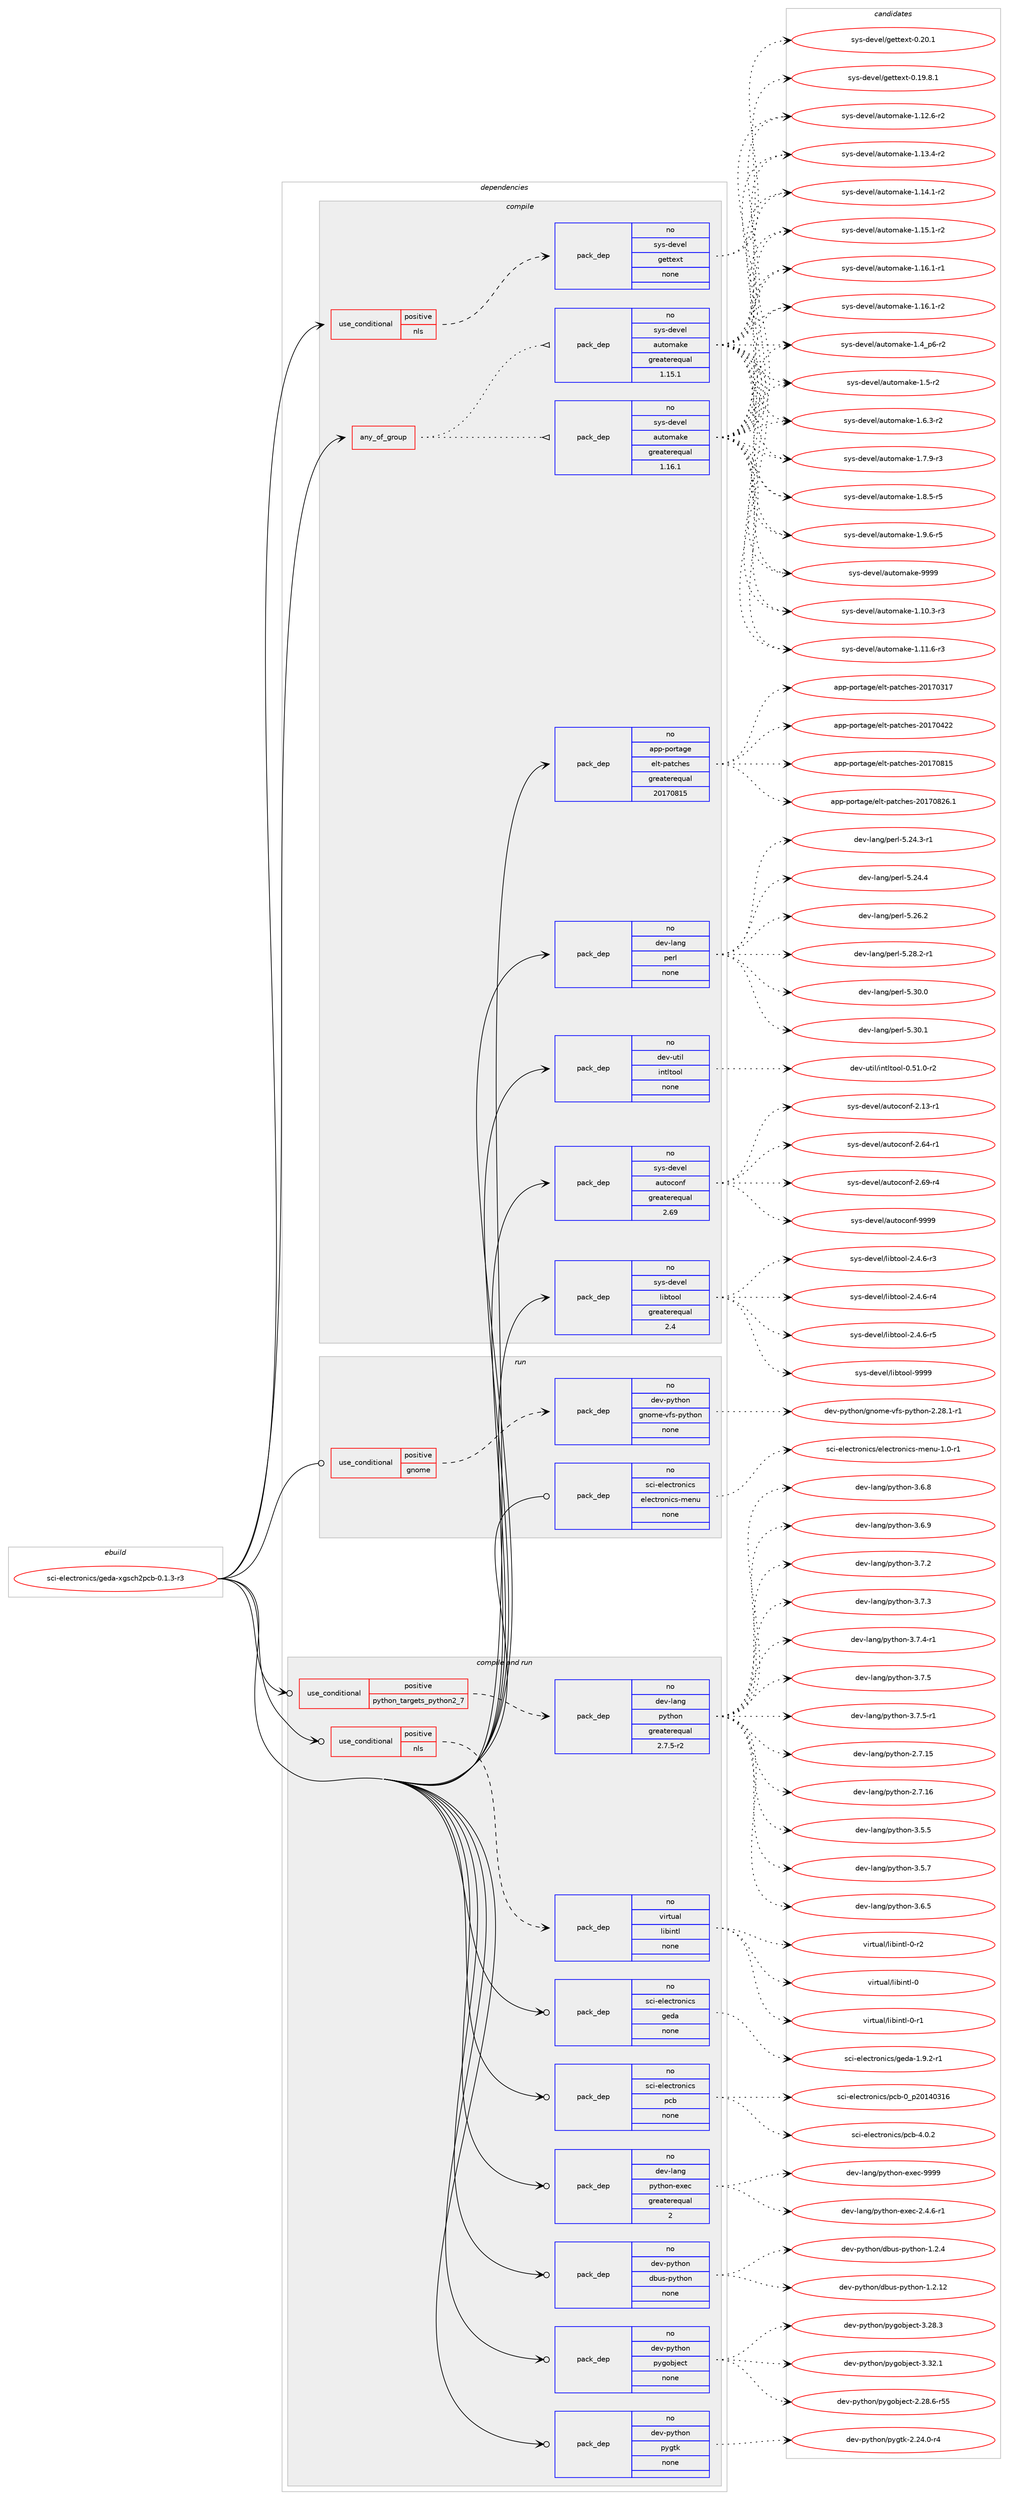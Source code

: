 digraph prolog {

# *************
# Graph options
# *************

newrank=true;
concentrate=true;
compound=true;
graph [rankdir=LR,fontname=Helvetica,fontsize=10,ranksep=1.5];#, ranksep=2.5, nodesep=0.2];
edge  [arrowhead=vee];
node  [fontname=Helvetica,fontsize=10];

# **********
# The ebuild
# **********

subgraph cluster_leftcol {
color=gray;
rank=same;
label=<<i>ebuild</i>>;
id [label="sci-electronics/geda-xgsch2pcb-0.1.3-r3", color=red, width=4, href="../sci-electronics/geda-xgsch2pcb-0.1.3-r3.svg"];
}

# ****************
# The dependencies
# ****************

subgraph cluster_midcol {
color=gray;
label=<<i>dependencies</i>>;
subgraph cluster_compile {
fillcolor="#eeeeee";
style=filled;
label=<<i>compile</i>>;
subgraph any14543 {
dependency852834 [label=<<TABLE BORDER="0" CELLBORDER="1" CELLSPACING="0" CELLPADDING="4"><TR><TD CELLPADDING="10">any_of_group</TD></TR></TABLE>>, shape=none, color=red];subgraph pack630655 {
dependency852835 [label=<<TABLE BORDER="0" CELLBORDER="1" CELLSPACING="0" CELLPADDING="4" WIDTH="220"><TR><TD ROWSPAN="6" CELLPADDING="30">pack_dep</TD></TR><TR><TD WIDTH="110">no</TD></TR><TR><TD>sys-devel</TD></TR><TR><TD>automake</TD></TR><TR><TD>greaterequal</TD></TR><TR><TD>1.16.1</TD></TR></TABLE>>, shape=none, color=blue];
}
dependency852834:e -> dependency852835:w [weight=20,style="dotted",arrowhead="oinv"];
subgraph pack630656 {
dependency852836 [label=<<TABLE BORDER="0" CELLBORDER="1" CELLSPACING="0" CELLPADDING="4" WIDTH="220"><TR><TD ROWSPAN="6" CELLPADDING="30">pack_dep</TD></TR><TR><TD WIDTH="110">no</TD></TR><TR><TD>sys-devel</TD></TR><TR><TD>automake</TD></TR><TR><TD>greaterequal</TD></TR><TR><TD>1.15.1</TD></TR></TABLE>>, shape=none, color=blue];
}
dependency852834:e -> dependency852836:w [weight=20,style="dotted",arrowhead="oinv"];
}
id:e -> dependency852834:w [weight=20,style="solid",arrowhead="vee"];
subgraph cond207127 {
dependency852837 [label=<<TABLE BORDER="0" CELLBORDER="1" CELLSPACING="0" CELLPADDING="4"><TR><TD ROWSPAN="3" CELLPADDING="10">use_conditional</TD></TR><TR><TD>positive</TD></TR><TR><TD>nls</TD></TR></TABLE>>, shape=none, color=red];
subgraph pack630657 {
dependency852838 [label=<<TABLE BORDER="0" CELLBORDER="1" CELLSPACING="0" CELLPADDING="4" WIDTH="220"><TR><TD ROWSPAN="6" CELLPADDING="30">pack_dep</TD></TR><TR><TD WIDTH="110">no</TD></TR><TR><TD>sys-devel</TD></TR><TR><TD>gettext</TD></TR><TR><TD>none</TD></TR><TR><TD></TD></TR></TABLE>>, shape=none, color=blue];
}
dependency852837:e -> dependency852838:w [weight=20,style="dashed",arrowhead="vee"];
}
id:e -> dependency852837:w [weight=20,style="solid",arrowhead="vee"];
subgraph pack630658 {
dependency852839 [label=<<TABLE BORDER="0" CELLBORDER="1" CELLSPACING="0" CELLPADDING="4" WIDTH="220"><TR><TD ROWSPAN="6" CELLPADDING="30">pack_dep</TD></TR><TR><TD WIDTH="110">no</TD></TR><TR><TD>app-portage</TD></TR><TR><TD>elt-patches</TD></TR><TR><TD>greaterequal</TD></TR><TR><TD>20170815</TD></TR></TABLE>>, shape=none, color=blue];
}
id:e -> dependency852839:w [weight=20,style="solid",arrowhead="vee"];
subgraph pack630659 {
dependency852840 [label=<<TABLE BORDER="0" CELLBORDER="1" CELLSPACING="0" CELLPADDING="4" WIDTH="220"><TR><TD ROWSPAN="6" CELLPADDING="30">pack_dep</TD></TR><TR><TD WIDTH="110">no</TD></TR><TR><TD>dev-lang</TD></TR><TR><TD>perl</TD></TR><TR><TD>none</TD></TR><TR><TD></TD></TR></TABLE>>, shape=none, color=blue];
}
id:e -> dependency852840:w [weight=20,style="solid",arrowhead="vee"];
subgraph pack630660 {
dependency852841 [label=<<TABLE BORDER="0" CELLBORDER="1" CELLSPACING="0" CELLPADDING="4" WIDTH="220"><TR><TD ROWSPAN="6" CELLPADDING="30">pack_dep</TD></TR><TR><TD WIDTH="110">no</TD></TR><TR><TD>dev-util</TD></TR><TR><TD>intltool</TD></TR><TR><TD>none</TD></TR><TR><TD></TD></TR></TABLE>>, shape=none, color=blue];
}
id:e -> dependency852841:w [weight=20,style="solid",arrowhead="vee"];
subgraph pack630661 {
dependency852842 [label=<<TABLE BORDER="0" CELLBORDER="1" CELLSPACING="0" CELLPADDING="4" WIDTH="220"><TR><TD ROWSPAN="6" CELLPADDING="30">pack_dep</TD></TR><TR><TD WIDTH="110">no</TD></TR><TR><TD>sys-devel</TD></TR><TR><TD>autoconf</TD></TR><TR><TD>greaterequal</TD></TR><TR><TD>2.69</TD></TR></TABLE>>, shape=none, color=blue];
}
id:e -> dependency852842:w [weight=20,style="solid",arrowhead="vee"];
subgraph pack630662 {
dependency852843 [label=<<TABLE BORDER="0" CELLBORDER="1" CELLSPACING="0" CELLPADDING="4" WIDTH="220"><TR><TD ROWSPAN="6" CELLPADDING="30">pack_dep</TD></TR><TR><TD WIDTH="110">no</TD></TR><TR><TD>sys-devel</TD></TR><TR><TD>libtool</TD></TR><TR><TD>greaterequal</TD></TR><TR><TD>2.4</TD></TR></TABLE>>, shape=none, color=blue];
}
id:e -> dependency852843:w [weight=20,style="solid",arrowhead="vee"];
}
subgraph cluster_compileandrun {
fillcolor="#eeeeee";
style=filled;
label=<<i>compile and run</i>>;
subgraph cond207128 {
dependency852844 [label=<<TABLE BORDER="0" CELLBORDER="1" CELLSPACING="0" CELLPADDING="4"><TR><TD ROWSPAN="3" CELLPADDING="10">use_conditional</TD></TR><TR><TD>positive</TD></TR><TR><TD>nls</TD></TR></TABLE>>, shape=none, color=red];
subgraph pack630663 {
dependency852845 [label=<<TABLE BORDER="0" CELLBORDER="1" CELLSPACING="0" CELLPADDING="4" WIDTH="220"><TR><TD ROWSPAN="6" CELLPADDING="30">pack_dep</TD></TR><TR><TD WIDTH="110">no</TD></TR><TR><TD>virtual</TD></TR><TR><TD>libintl</TD></TR><TR><TD>none</TD></TR><TR><TD></TD></TR></TABLE>>, shape=none, color=blue];
}
dependency852844:e -> dependency852845:w [weight=20,style="dashed",arrowhead="vee"];
}
id:e -> dependency852844:w [weight=20,style="solid",arrowhead="odotvee"];
subgraph cond207129 {
dependency852846 [label=<<TABLE BORDER="0" CELLBORDER="1" CELLSPACING="0" CELLPADDING="4"><TR><TD ROWSPAN="3" CELLPADDING="10">use_conditional</TD></TR><TR><TD>positive</TD></TR><TR><TD>python_targets_python2_7</TD></TR></TABLE>>, shape=none, color=red];
subgraph pack630664 {
dependency852847 [label=<<TABLE BORDER="0" CELLBORDER="1" CELLSPACING="0" CELLPADDING="4" WIDTH="220"><TR><TD ROWSPAN="6" CELLPADDING="30">pack_dep</TD></TR><TR><TD WIDTH="110">no</TD></TR><TR><TD>dev-lang</TD></TR><TR><TD>python</TD></TR><TR><TD>greaterequal</TD></TR><TR><TD>2.7.5-r2</TD></TR></TABLE>>, shape=none, color=blue];
}
dependency852846:e -> dependency852847:w [weight=20,style="dashed",arrowhead="vee"];
}
id:e -> dependency852846:w [weight=20,style="solid",arrowhead="odotvee"];
subgraph pack630665 {
dependency852848 [label=<<TABLE BORDER="0" CELLBORDER="1" CELLSPACING="0" CELLPADDING="4" WIDTH="220"><TR><TD ROWSPAN="6" CELLPADDING="30">pack_dep</TD></TR><TR><TD WIDTH="110">no</TD></TR><TR><TD>dev-lang</TD></TR><TR><TD>python-exec</TD></TR><TR><TD>greaterequal</TD></TR><TR><TD>2</TD></TR></TABLE>>, shape=none, color=blue];
}
id:e -> dependency852848:w [weight=20,style="solid",arrowhead="odotvee"];
subgraph pack630666 {
dependency852849 [label=<<TABLE BORDER="0" CELLBORDER="1" CELLSPACING="0" CELLPADDING="4" WIDTH="220"><TR><TD ROWSPAN="6" CELLPADDING="30">pack_dep</TD></TR><TR><TD WIDTH="110">no</TD></TR><TR><TD>dev-python</TD></TR><TR><TD>dbus-python</TD></TR><TR><TD>none</TD></TR><TR><TD></TD></TR></TABLE>>, shape=none, color=blue];
}
id:e -> dependency852849:w [weight=20,style="solid",arrowhead="odotvee"];
subgraph pack630667 {
dependency852850 [label=<<TABLE BORDER="0" CELLBORDER="1" CELLSPACING="0" CELLPADDING="4" WIDTH="220"><TR><TD ROWSPAN="6" CELLPADDING="30">pack_dep</TD></TR><TR><TD WIDTH="110">no</TD></TR><TR><TD>dev-python</TD></TR><TR><TD>pygobject</TD></TR><TR><TD>none</TD></TR><TR><TD></TD></TR></TABLE>>, shape=none, color=blue];
}
id:e -> dependency852850:w [weight=20,style="solid",arrowhead="odotvee"];
subgraph pack630668 {
dependency852851 [label=<<TABLE BORDER="0" CELLBORDER="1" CELLSPACING="0" CELLPADDING="4" WIDTH="220"><TR><TD ROWSPAN="6" CELLPADDING="30">pack_dep</TD></TR><TR><TD WIDTH="110">no</TD></TR><TR><TD>dev-python</TD></TR><TR><TD>pygtk</TD></TR><TR><TD>none</TD></TR><TR><TD></TD></TR></TABLE>>, shape=none, color=blue];
}
id:e -> dependency852851:w [weight=20,style="solid",arrowhead="odotvee"];
subgraph pack630669 {
dependency852852 [label=<<TABLE BORDER="0" CELLBORDER="1" CELLSPACING="0" CELLPADDING="4" WIDTH="220"><TR><TD ROWSPAN="6" CELLPADDING="30">pack_dep</TD></TR><TR><TD WIDTH="110">no</TD></TR><TR><TD>sci-electronics</TD></TR><TR><TD>geda</TD></TR><TR><TD>none</TD></TR><TR><TD></TD></TR></TABLE>>, shape=none, color=blue];
}
id:e -> dependency852852:w [weight=20,style="solid",arrowhead="odotvee"];
subgraph pack630670 {
dependency852853 [label=<<TABLE BORDER="0" CELLBORDER="1" CELLSPACING="0" CELLPADDING="4" WIDTH="220"><TR><TD ROWSPAN="6" CELLPADDING="30">pack_dep</TD></TR><TR><TD WIDTH="110">no</TD></TR><TR><TD>sci-electronics</TD></TR><TR><TD>pcb</TD></TR><TR><TD>none</TD></TR><TR><TD></TD></TR></TABLE>>, shape=none, color=blue];
}
id:e -> dependency852853:w [weight=20,style="solid",arrowhead="odotvee"];
}
subgraph cluster_run {
fillcolor="#eeeeee";
style=filled;
label=<<i>run</i>>;
subgraph cond207130 {
dependency852854 [label=<<TABLE BORDER="0" CELLBORDER="1" CELLSPACING="0" CELLPADDING="4"><TR><TD ROWSPAN="3" CELLPADDING="10">use_conditional</TD></TR><TR><TD>positive</TD></TR><TR><TD>gnome</TD></TR></TABLE>>, shape=none, color=red];
subgraph pack630671 {
dependency852855 [label=<<TABLE BORDER="0" CELLBORDER="1" CELLSPACING="0" CELLPADDING="4" WIDTH="220"><TR><TD ROWSPAN="6" CELLPADDING="30">pack_dep</TD></TR><TR><TD WIDTH="110">no</TD></TR><TR><TD>dev-python</TD></TR><TR><TD>gnome-vfs-python</TD></TR><TR><TD>none</TD></TR><TR><TD></TD></TR></TABLE>>, shape=none, color=blue];
}
dependency852854:e -> dependency852855:w [weight=20,style="dashed",arrowhead="vee"];
}
id:e -> dependency852854:w [weight=20,style="solid",arrowhead="odot"];
subgraph pack630672 {
dependency852856 [label=<<TABLE BORDER="0" CELLBORDER="1" CELLSPACING="0" CELLPADDING="4" WIDTH="220"><TR><TD ROWSPAN="6" CELLPADDING="30">pack_dep</TD></TR><TR><TD WIDTH="110">no</TD></TR><TR><TD>sci-electronics</TD></TR><TR><TD>electronics-menu</TD></TR><TR><TD>none</TD></TR><TR><TD></TD></TR></TABLE>>, shape=none, color=blue];
}
id:e -> dependency852856:w [weight=20,style="solid",arrowhead="odot"];
}
}

# **************
# The candidates
# **************

subgraph cluster_choices {
rank=same;
color=gray;
label=<<i>candidates</i>>;

subgraph choice630655 {
color=black;
nodesep=1;
choice11512111545100101118101108479711711611110997107101454946494846514511451 [label="sys-devel/automake-1.10.3-r3", color=red, width=4,href="../sys-devel/automake-1.10.3-r3.svg"];
choice11512111545100101118101108479711711611110997107101454946494946544511451 [label="sys-devel/automake-1.11.6-r3", color=red, width=4,href="../sys-devel/automake-1.11.6-r3.svg"];
choice11512111545100101118101108479711711611110997107101454946495046544511450 [label="sys-devel/automake-1.12.6-r2", color=red, width=4,href="../sys-devel/automake-1.12.6-r2.svg"];
choice11512111545100101118101108479711711611110997107101454946495146524511450 [label="sys-devel/automake-1.13.4-r2", color=red, width=4,href="../sys-devel/automake-1.13.4-r2.svg"];
choice11512111545100101118101108479711711611110997107101454946495246494511450 [label="sys-devel/automake-1.14.1-r2", color=red, width=4,href="../sys-devel/automake-1.14.1-r2.svg"];
choice11512111545100101118101108479711711611110997107101454946495346494511450 [label="sys-devel/automake-1.15.1-r2", color=red, width=4,href="../sys-devel/automake-1.15.1-r2.svg"];
choice11512111545100101118101108479711711611110997107101454946495446494511449 [label="sys-devel/automake-1.16.1-r1", color=red, width=4,href="../sys-devel/automake-1.16.1-r1.svg"];
choice11512111545100101118101108479711711611110997107101454946495446494511450 [label="sys-devel/automake-1.16.1-r2", color=red, width=4,href="../sys-devel/automake-1.16.1-r2.svg"];
choice115121115451001011181011084797117116111109971071014549465295112544511450 [label="sys-devel/automake-1.4_p6-r2", color=red, width=4,href="../sys-devel/automake-1.4_p6-r2.svg"];
choice11512111545100101118101108479711711611110997107101454946534511450 [label="sys-devel/automake-1.5-r2", color=red, width=4,href="../sys-devel/automake-1.5-r2.svg"];
choice115121115451001011181011084797117116111109971071014549465446514511450 [label="sys-devel/automake-1.6.3-r2", color=red, width=4,href="../sys-devel/automake-1.6.3-r2.svg"];
choice115121115451001011181011084797117116111109971071014549465546574511451 [label="sys-devel/automake-1.7.9-r3", color=red, width=4,href="../sys-devel/automake-1.7.9-r3.svg"];
choice115121115451001011181011084797117116111109971071014549465646534511453 [label="sys-devel/automake-1.8.5-r5", color=red, width=4,href="../sys-devel/automake-1.8.5-r5.svg"];
choice115121115451001011181011084797117116111109971071014549465746544511453 [label="sys-devel/automake-1.9.6-r5", color=red, width=4,href="../sys-devel/automake-1.9.6-r5.svg"];
choice115121115451001011181011084797117116111109971071014557575757 [label="sys-devel/automake-9999", color=red, width=4,href="../sys-devel/automake-9999.svg"];
dependency852835:e -> choice11512111545100101118101108479711711611110997107101454946494846514511451:w [style=dotted,weight="100"];
dependency852835:e -> choice11512111545100101118101108479711711611110997107101454946494946544511451:w [style=dotted,weight="100"];
dependency852835:e -> choice11512111545100101118101108479711711611110997107101454946495046544511450:w [style=dotted,weight="100"];
dependency852835:e -> choice11512111545100101118101108479711711611110997107101454946495146524511450:w [style=dotted,weight="100"];
dependency852835:e -> choice11512111545100101118101108479711711611110997107101454946495246494511450:w [style=dotted,weight="100"];
dependency852835:e -> choice11512111545100101118101108479711711611110997107101454946495346494511450:w [style=dotted,weight="100"];
dependency852835:e -> choice11512111545100101118101108479711711611110997107101454946495446494511449:w [style=dotted,weight="100"];
dependency852835:e -> choice11512111545100101118101108479711711611110997107101454946495446494511450:w [style=dotted,weight="100"];
dependency852835:e -> choice115121115451001011181011084797117116111109971071014549465295112544511450:w [style=dotted,weight="100"];
dependency852835:e -> choice11512111545100101118101108479711711611110997107101454946534511450:w [style=dotted,weight="100"];
dependency852835:e -> choice115121115451001011181011084797117116111109971071014549465446514511450:w [style=dotted,weight="100"];
dependency852835:e -> choice115121115451001011181011084797117116111109971071014549465546574511451:w [style=dotted,weight="100"];
dependency852835:e -> choice115121115451001011181011084797117116111109971071014549465646534511453:w [style=dotted,weight="100"];
dependency852835:e -> choice115121115451001011181011084797117116111109971071014549465746544511453:w [style=dotted,weight="100"];
dependency852835:e -> choice115121115451001011181011084797117116111109971071014557575757:w [style=dotted,weight="100"];
}
subgraph choice630656 {
color=black;
nodesep=1;
choice11512111545100101118101108479711711611110997107101454946494846514511451 [label="sys-devel/automake-1.10.3-r3", color=red, width=4,href="../sys-devel/automake-1.10.3-r3.svg"];
choice11512111545100101118101108479711711611110997107101454946494946544511451 [label="sys-devel/automake-1.11.6-r3", color=red, width=4,href="../sys-devel/automake-1.11.6-r3.svg"];
choice11512111545100101118101108479711711611110997107101454946495046544511450 [label="sys-devel/automake-1.12.6-r2", color=red, width=4,href="../sys-devel/automake-1.12.6-r2.svg"];
choice11512111545100101118101108479711711611110997107101454946495146524511450 [label="sys-devel/automake-1.13.4-r2", color=red, width=4,href="../sys-devel/automake-1.13.4-r2.svg"];
choice11512111545100101118101108479711711611110997107101454946495246494511450 [label="sys-devel/automake-1.14.1-r2", color=red, width=4,href="../sys-devel/automake-1.14.1-r2.svg"];
choice11512111545100101118101108479711711611110997107101454946495346494511450 [label="sys-devel/automake-1.15.1-r2", color=red, width=4,href="../sys-devel/automake-1.15.1-r2.svg"];
choice11512111545100101118101108479711711611110997107101454946495446494511449 [label="sys-devel/automake-1.16.1-r1", color=red, width=4,href="../sys-devel/automake-1.16.1-r1.svg"];
choice11512111545100101118101108479711711611110997107101454946495446494511450 [label="sys-devel/automake-1.16.1-r2", color=red, width=4,href="../sys-devel/automake-1.16.1-r2.svg"];
choice115121115451001011181011084797117116111109971071014549465295112544511450 [label="sys-devel/automake-1.4_p6-r2", color=red, width=4,href="../sys-devel/automake-1.4_p6-r2.svg"];
choice11512111545100101118101108479711711611110997107101454946534511450 [label="sys-devel/automake-1.5-r2", color=red, width=4,href="../sys-devel/automake-1.5-r2.svg"];
choice115121115451001011181011084797117116111109971071014549465446514511450 [label="sys-devel/automake-1.6.3-r2", color=red, width=4,href="../sys-devel/automake-1.6.3-r2.svg"];
choice115121115451001011181011084797117116111109971071014549465546574511451 [label="sys-devel/automake-1.7.9-r3", color=red, width=4,href="../sys-devel/automake-1.7.9-r3.svg"];
choice115121115451001011181011084797117116111109971071014549465646534511453 [label="sys-devel/automake-1.8.5-r5", color=red, width=4,href="../sys-devel/automake-1.8.5-r5.svg"];
choice115121115451001011181011084797117116111109971071014549465746544511453 [label="sys-devel/automake-1.9.6-r5", color=red, width=4,href="../sys-devel/automake-1.9.6-r5.svg"];
choice115121115451001011181011084797117116111109971071014557575757 [label="sys-devel/automake-9999", color=red, width=4,href="../sys-devel/automake-9999.svg"];
dependency852836:e -> choice11512111545100101118101108479711711611110997107101454946494846514511451:w [style=dotted,weight="100"];
dependency852836:e -> choice11512111545100101118101108479711711611110997107101454946494946544511451:w [style=dotted,weight="100"];
dependency852836:e -> choice11512111545100101118101108479711711611110997107101454946495046544511450:w [style=dotted,weight="100"];
dependency852836:e -> choice11512111545100101118101108479711711611110997107101454946495146524511450:w [style=dotted,weight="100"];
dependency852836:e -> choice11512111545100101118101108479711711611110997107101454946495246494511450:w [style=dotted,weight="100"];
dependency852836:e -> choice11512111545100101118101108479711711611110997107101454946495346494511450:w [style=dotted,weight="100"];
dependency852836:e -> choice11512111545100101118101108479711711611110997107101454946495446494511449:w [style=dotted,weight="100"];
dependency852836:e -> choice11512111545100101118101108479711711611110997107101454946495446494511450:w [style=dotted,weight="100"];
dependency852836:e -> choice115121115451001011181011084797117116111109971071014549465295112544511450:w [style=dotted,weight="100"];
dependency852836:e -> choice11512111545100101118101108479711711611110997107101454946534511450:w [style=dotted,weight="100"];
dependency852836:e -> choice115121115451001011181011084797117116111109971071014549465446514511450:w [style=dotted,weight="100"];
dependency852836:e -> choice115121115451001011181011084797117116111109971071014549465546574511451:w [style=dotted,weight="100"];
dependency852836:e -> choice115121115451001011181011084797117116111109971071014549465646534511453:w [style=dotted,weight="100"];
dependency852836:e -> choice115121115451001011181011084797117116111109971071014549465746544511453:w [style=dotted,weight="100"];
dependency852836:e -> choice115121115451001011181011084797117116111109971071014557575757:w [style=dotted,weight="100"];
}
subgraph choice630657 {
color=black;
nodesep=1;
choice1151211154510010111810110847103101116116101120116454846495746564649 [label="sys-devel/gettext-0.19.8.1", color=red, width=4,href="../sys-devel/gettext-0.19.8.1.svg"];
choice115121115451001011181011084710310111611610112011645484650484649 [label="sys-devel/gettext-0.20.1", color=red, width=4,href="../sys-devel/gettext-0.20.1.svg"];
dependency852838:e -> choice1151211154510010111810110847103101116116101120116454846495746564649:w [style=dotted,weight="100"];
dependency852838:e -> choice115121115451001011181011084710310111611610112011645484650484649:w [style=dotted,weight="100"];
}
subgraph choice630658 {
color=black;
nodesep=1;
choice97112112451121111141169710310147101108116451129711699104101115455048495548514955 [label="app-portage/elt-patches-20170317", color=red, width=4,href="../app-portage/elt-patches-20170317.svg"];
choice97112112451121111141169710310147101108116451129711699104101115455048495548525050 [label="app-portage/elt-patches-20170422", color=red, width=4,href="../app-portage/elt-patches-20170422.svg"];
choice97112112451121111141169710310147101108116451129711699104101115455048495548564953 [label="app-portage/elt-patches-20170815", color=red, width=4,href="../app-portage/elt-patches-20170815.svg"];
choice971121124511211111411697103101471011081164511297116991041011154550484955485650544649 [label="app-portage/elt-patches-20170826.1", color=red, width=4,href="../app-portage/elt-patches-20170826.1.svg"];
dependency852839:e -> choice97112112451121111141169710310147101108116451129711699104101115455048495548514955:w [style=dotted,weight="100"];
dependency852839:e -> choice97112112451121111141169710310147101108116451129711699104101115455048495548525050:w [style=dotted,weight="100"];
dependency852839:e -> choice97112112451121111141169710310147101108116451129711699104101115455048495548564953:w [style=dotted,weight="100"];
dependency852839:e -> choice971121124511211111411697103101471011081164511297116991041011154550484955485650544649:w [style=dotted,weight="100"];
}
subgraph choice630659 {
color=black;
nodesep=1;
choice100101118451089711010347112101114108455346505246514511449 [label="dev-lang/perl-5.24.3-r1", color=red, width=4,href="../dev-lang/perl-5.24.3-r1.svg"];
choice10010111845108971101034711210111410845534650524652 [label="dev-lang/perl-5.24.4", color=red, width=4,href="../dev-lang/perl-5.24.4.svg"];
choice10010111845108971101034711210111410845534650544650 [label="dev-lang/perl-5.26.2", color=red, width=4,href="../dev-lang/perl-5.26.2.svg"];
choice100101118451089711010347112101114108455346505646504511449 [label="dev-lang/perl-5.28.2-r1", color=red, width=4,href="../dev-lang/perl-5.28.2-r1.svg"];
choice10010111845108971101034711210111410845534651484648 [label="dev-lang/perl-5.30.0", color=red, width=4,href="../dev-lang/perl-5.30.0.svg"];
choice10010111845108971101034711210111410845534651484649 [label="dev-lang/perl-5.30.1", color=red, width=4,href="../dev-lang/perl-5.30.1.svg"];
dependency852840:e -> choice100101118451089711010347112101114108455346505246514511449:w [style=dotted,weight="100"];
dependency852840:e -> choice10010111845108971101034711210111410845534650524652:w [style=dotted,weight="100"];
dependency852840:e -> choice10010111845108971101034711210111410845534650544650:w [style=dotted,weight="100"];
dependency852840:e -> choice100101118451089711010347112101114108455346505646504511449:w [style=dotted,weight="100"];
dependency852840:e -> choice10010111845108971101034711210111410845534651484648:w [style=dotted,weight="100"];
dependency852840:e -> choice10010111845108971101034711210111410845534651484649:w [style=dotted,weight="100"];
}
subgraph choice630660 {
color=black;
nodesep=1;
choice1001011184511711610510847105110116108116111111108454846534946484511450 [label="dev-util/intltool-0.51.0-r2", color=red, width=4,href="../dev-util/intltool-0.51.0-r2.svg"];
dependency852841:e -> choice1001011184511711610510847105110116108116111111108454846534946484511450:w [style=dotted,weight="100"];
}
subgraph choice630661 {
color=black;
nodesep=1;
choice1151211154510010111810110847971171161119911111010245504649514511449 [label="sys-devel/autoconf-2.13-r1", color=red, width=4,href="../sys-devel/autoconf-2.13-r1.svg"];
choice1151211154510010111810110847971171161119911111010245504654524511449 [label="sys-devel/autoconf-2.64-r1", color=red, width=4,href="../sys-devel/autoconf-2.64-r1.svg"];
choice1151211154510010111810110847971171161119911111010245504654574511452 [label="sys-devel/autoconf-2.69-r4", color=red, width=4,href="../sys-devel/autoconf-2.69-r4.svg"];
choice115121115451001011181011084797117116111991111101024557575757 [label="sys-devel/autoconf-9999", color=red, width=4,href="../sys-devel/autoconf-9999.svg"];
dependency852842:e -> choice1151211154510010111810110847971171161119911111010245504649514511449:w [style=dotted,weight="100"];
dependency852842:e -> choice1151211154510010111810110847971171161119911111010245504654524511449:w [style=dotted,weight="100"];
dependency852842:e -> choice1151211154510010111810110847971171161119911111010245504654574511452:w [style=dotted,weight="100"];
dependency852842:e -> choice115121115451001011181011084797117116111991111101024557575757:w [style=dotted,weight="100"];
}
subgraph choice630662 {
color=black;
nodesep=1;
choice1151211154510010111810110847108105981161111111084550465246544511451 [label="sys-devel/libtool-2.4.6-r3", color=red, width=4,href="../sys-devel/libtool-2.4.6-r3.svg"];
choice1151211154510010111810110847108105981161111111084550465246544511452 [label="sys-devel/libtool-2.4.6-r4", color=red, width=4,href="../sys-devel/libtool-2.4.6-r4.svg"];
choice1151211154510010111810110847108105981161111111084550465246544511453 [label="sys-devel/libtool-2.4.6-r5", color=red, width=4,href="../sys-devel/libtool-2.4.6-r5.svg"];
choice1151211154510010111810110847108105981161111111084557575757 [label="sys-devel/libtool-9999", color=red, width=4,href="../sys-devel/libtool-9999.svg"];
dependency852843:e -> choice1151211154510010111810110847108105981161111111084550465246544511451:w [style=dotted,weight="100"];
dependency852843:e -> choice1151211154510010111810110847108105981161111111084550465246544511452:w [style=dotted,weight="100"];
dependency852843:e -> choice1151211154510010111810110847108105981161111111084550465246544511453:w [style=dotted,weight="100"];
dependency852843:e -> choice1151211154510010111810110847108105981161111111084557575757:w [style=dotted,weight="100"];
}
subgraph choice630663 {
color=black;
nodesep=1;
choice1181051141161179710847108105981051101161084548 [label="virtual/libintl-0", color=red, width=4,href="../virtual/libintl-0.svg"];
choice11810511411611797108471081059810511011610845484511449 [label="virtual/libintl-0-r1", color=red, width=4,href="../virtual/libintl-0-r1.svg"];
choice11810511411611797108471081059810511011610845484511450 [label="virtual/libintl-0-r2", color=red, width=4,href="../virtual/libintl-0-r2.svg"];
dependency852845:e -> choice1181051141161179710847108105981051101161084548:w [style=dotted,weight="100"];
dependency852845:e -> choice11810511411611797108471081059810511011610845484511449:w [style=dotted,weight="100"];
dependency852845:e -> choice11810511411611797108471081059810511011610845484511450:w [style=dotted,weight="100"];
}
subgraph choice630664 {
color=black;
nodesep=1;
choice10010111845108971101034711212111610411111045504655464953 [label="dev-lang/python-2.7.15", color=red, width=4,href="../dev-lang/python-2.7.15.svg"];
choice10010111845108971101034711212111610411111045504655464954 [label="dev-lang/python-2.7.16", color=red, width=4,href="../dev-lang/python-2.7.16.svg"];
choice100101118451089711010347112121116104111110455146534653 [label="dev-lang/python-3.5.5", color=red, width=4,href="../dev-lang/python-3.5.5.svg"];
choice100101118451089711010347112121116104111110455146534655 [label="dev-lang/python-3.5.7", color=red, width=4,href="../dev-lang/python-3.5.7.svg"];
choice100101118451089711010347112121116104111110455146544653 [label="dev-lang/python-3.6.5", color=red, width=4,href="../dev-lang/python-3.6.5.svg"];
choice100101118451089711010347112121116104111110455146544656 [label="dev-lang/python-3.6.8", color=red, width=4,href="../dev-lang/python-3.6.8.svg"];
choice100101118451089711010347112121116104111110455146544657 [label="dev-lang/python-3.6.9", color=red, width=4,href="../dev-lang/python-3.6.9.svg"];
choice100101118451089711010347112121116104111110455146554650 [label="dev-lang/python-3.7.2", color=red, width=4,href="../dev-lang/python-3.7.2.svg"];
choice100101118451089711010347112121116104111110455146554651 [label="dev-lang/python-3.7.3", color=red, width=4,href="../dev-lang/python-3.7.3.svg"];
choice1001011184510897110103471121211161041111104551465546524511449 [label="dev-lang/python-3.7.4-r1", color=red, width=4,href="../dev-lang/python-3.7.4-r1.svg"];
choice100101118451089711010347112121116104111110455146554653 [label="dev-lang/python-3.7.5", color=red, width=4,href="../dev-lang/python-3.7.5.svg"];
choice1001011184510897110103471121211161041111104551465546534511449 [label="dev-lang/python-3.7.5-r1", color=red, width=4,href="../dev-lang/python-3.7.5-r1.svg"];
dependency852847:e -> choice10010111845108971101034711212111610411111045504655464953:w [style=dotted,weight="100"];
dependency852847:e -> choice10010111845108971101034711212111610411111045504655464954:w [style=dotted,weight="100"];
dependency852847:e -> choice100101118451089711010347112121116104111110455146534653:w [style=dotted,weight="100"];
dependency852847:e -> choice100101118451089711010347112121116104111110455146534655:w [style=dotted,weight="100"];
dependency852847:e -> choice100101118451089711010347112121116104111110455146544653:w [style=dotted,weight="100"];
dependency852847:e -> choice100101118451089711010347112121116104111110455146544656:w [style=dotted,weight="100"];
dependency852847:e -> choice100101118451089711010347112121116104111110455146544657:w [style=dotted,weight="100"];
dependency852847:e -> choice100101118451089711010347112121116104111110455146554650:w [style=dotted,weight="100"];
dependency852847:e -> choice100101118451089711010347112121116104111110455146554651:w [style=dotted,weight="100"];
dependency852847:e -> choice1001011184510897110103471121211161041111104551465546524511449:w [style=dotted,weight="100"];
dependency852847:e -> choice100101118451089711010347112121116104111110455146554653:w [style=dotted,weight="100"];
dependency852847:e -> choice1001011184510897110103471121211161041111104551465546534511449:w [style=dotted,weight="100"];
}
subgraph choice630665 {
color=black;
nodesep=1;
choice10010111845108971101034711212111610411111045101120101994550465246544511449 [label="dev-lang/python-exec-2.4.6-r1", color=red, width=4,href="../dev-lang/python-exec-2.4.6-r1.svg"];
choice10010111845108971101034711212111610411111045101120101994557575757 [label="dev-lang/python-exec-9999", color=red, width=4,href="../dev-lang/python-exec-9999.svg"];
dependency852848:e -> choice10010111845108971101034711212111610411111045101120101994550465246544511449:w [style=dotted,weight="100"];
dependency852848:e -> choice10010111845108971101034711212111610411111045101120101994557575757:w [style=dotted,weight="100"];
}
subgraph choice630666 {
color=black;
nodesep=1;
choice1001011184511212111610411111047100981171154511212111610411111045494650464950 [label="dev-python/dbus-python-1.2.12", color=red, width=4,href="../dev-python/dbus-python-1.2.12.svg"];
choice10010111845112121116104111110471009811711545112121116104111110454946504652 [label="dev-python/dbus-python-1.2.4", color=red, width=4,href="../dev-python/dbus-python-1.2.4.svg"];
dependency852849:e -> choice1001011184511212111610411111047100981171154511212111610411111045494650464950:w [style=dotted,weight="100"];
dependency852849:e -> choice10010111845112121116104111110471009811711545112121116104111110454946504652:w [style=dotted,weight="100"];
}
subgraph choice630667 {
color=black;
nodesep=1;
choice1001011184511212111610411111047112121103111981061019911645504650564654451145353 [label="dev-python/pygobject-2.28.6-r55", color=red, width=4,href="../dev-python/pygobject-2.28.6-r55.svg"];
choice1001011184511212111610411111047112121103111981061019911645514650564651 [label="dev-python/pygobject-3.28.3", color=red, width=4,href="../dev-python/pygobject-3.28.3.svg"];
choice1001011184511212111610411111047112121103111981061019911645514651504649 [label="dev-python/pygobject-3.32.1", color=red, width=4,href="../dev-python/pygobject-3.32.1.svg"];
dependency852850:e -> choice1001011184511212111610411111047112121103111981061019911645504650564654451145353:w [style=dotted,weight="100"];
dependency852850:e -> choice1001011184511212111610411111047112121103111981061019911645514650564651:w [style=dotted,weight="100"];
dependency852850:e -> choice1001011184511212111610411111047112121103111981061019911645514651504649:w [style=dotted,weight="100"];
}
subgraph choice630668 {
color=black;
nodesep=1;
choice1001011184511212111610411111047112121103116107455046505246484511452 [label="dev-python/pygtk-2.24.0-r4", color=red, width=4,href="../dev-python/pygtk-2.24.0-r4.svg"];
dependency852851:e -> choice1001011184511212111610411111047112121103116107455046505246484511452:w [style=dotted,weight="100"];
}
subgraph choice630669 {
color=black;
nodesep=1;
choice1159910545101108101991161141111101059911547103101100974549465746504511449 [label="sci-electronics/geda-1.9.2-r1", color=red, width=4,href="../sci-electronics/geda-1.9.2-r1.svg"];
dependency852852:e -> choice1159910545101108101991161141111101059911547103101100974549465746504511449:w [style=dotted,weight="100"];
}
subgraph choice630670 {
color=black;
nodesep=1;
choice115991054510110810199116114111110105991154711299984548951125048495248514954 [label="sci-electronics/pcb-0_p20140316", color=red, width=4,href="../sci-electronics/pcb-0_p20140316.svg"];
choice11599105451011081019911611411111010599115471129998455246484650 [label="sci-electronics/pcb-4.0.2", color=red, width=4,href="../sci-electronics/pcb-4.0.2.svg"];
dependency852853:e -> choice115991054510110810199116114111110105991154711299984548951125048495248514954:w [style=dotted,weight="100"];
dependency852853:e -> choice11599105451011081019911611411111010599115471129998455246484650:w [style=dotted,weight="100"];
}
subgraph choice630671 {
color=black;
nodesep=1;
choice10010111845112121116104111110471031101111091014511810211545112121116104111110455046505646494511449 [label="dev-python/gnome-vfs-python-2.28.1-r1", color=red, width=4,href="../dev-python/gnome-vfs-python-2.28.1-r1.svg"];
dependency852855:e -> choice10010111845112121116104111110471031101111091014511810211545112121116104111110455046505646494511449:w [style=dotted,weight="100"];
}
subgraph choice630672 {
color=black;
nodesep=1;
choice1159910545101108101991161141111101059911547101108101991161141111101059911545109101110117454946484511449 [label="sci-electronics/electronics-menu-1.0-r1", color=red, width=4,href="../sci-electronics/electronics-menu-1.0-r1.svg"];
dependency852856:e -> choice1159910545101108101991161141111101059911547101108101991161141111101059911545109101110117454946484511449:w [style=dotted,weight="100"];
}
}

}
